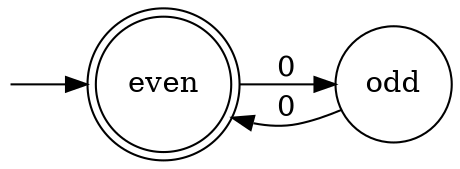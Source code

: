 digraph DFA {
  // Configuration
  rankdir=LR
  node [shape=doublecircle] even
  node [shape=circle] odd
  node [shape=none label="" width=0 height=0] start

  // Definition
  start -> even
  even -> odd [label="0"]
  odd -> even [label="0"]
}
